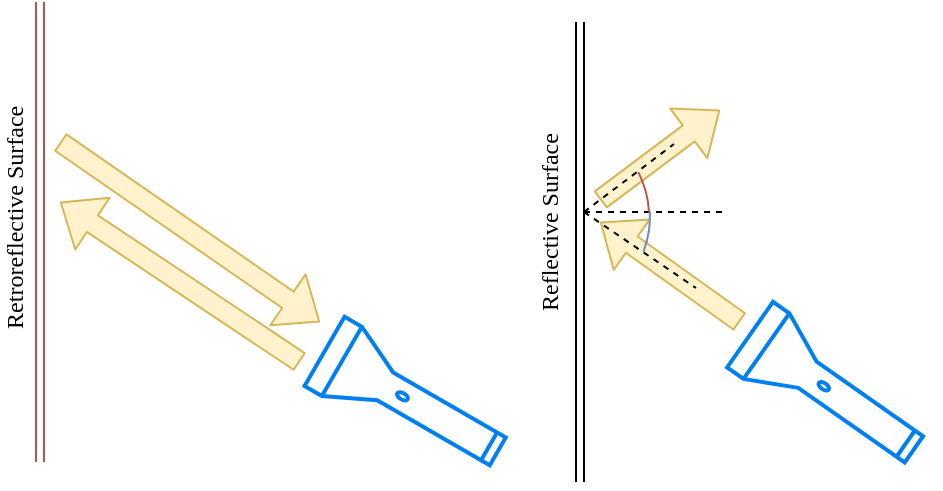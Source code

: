 <mxfile version="12.6.5" type="device"><diagram id="zwuFPUKYyRiA6btPAQWE" name="Page-1"><mxGraphModel dx="907" dy="680" grid="1" gridSize="10" guides="1" tooltips="1" connect="1" arrows="1" fold="1" page="1" pageScale="1" pageWidth="850" pageHeight="1100" math="0" shadow="0"><root><mxCell id="0"/><mxCell id="1" parent="0"/><mxCell id="6O95Zi3KhdbdeAMhjbkB-1" value="" style="html=1;verticalLabelPosition=bottom;align=center;labelBackgroundColor=#ffffff;verticalAlign=top;strokeWidth=2;strokeColor=#0080F0;shadow=0;dashed=0;shape=mxgraph.ios7.icons.flashlight;rotation=-60;fontFamily=Verdana;" parent="1" vertex="1"><mxGeometry x="295.58" y="349.67" width="40" height="100" as="geometry"/></mxCell><mxCell id="6O95Zi3KhdbdeAMhjbkB-2" value="" style="shape=link;html=1;fillColor=#f8cecc;strokeColor=#b85450;fontFamily=Verdana;" parent="1" edge="1"><mxGeometry width="50" height="50" relative="1" as="geometry"><mxPoint x="130" y="430" as="sourcePoint"/><mxPoint x="130" y="200" as="targetPoint"/></mxGeometry></mxCell><mxCell id="6O95Zi3KhdbdeAMhjbkB-10" value="Retroreflective Surface" style="text;html=1;align=center;verticalAlign=middle;resizable=0;points=[];labelBackgroundColor=#ffffff;horizontal=0;fontFamily=Verdana;" parent="6O95Zi3KhdbdeAMhjbkB-2" vertex="1" connectable="0"><mxGeometry x="-0.116" y="2" relative="1" as="geometry"><mxPoint x="-11" y="-20.33" as="offset"/></mxGeometry></mxCell><mxCell id="6O95Zi3KhdbdeAMhjbkB-4" value="" style="shape=flexArrow;endArrow=classic;html=1;fillColor=#fff2cc;strokeColor=#d6b656;fontFamily=Verdana;" parent="1" edge="1"><mxGeometry width="50" height="50" relative="1" as="geometry"><mxPoint x="260" y="380" as="sourcePoint"/><mxPoint x="140" y="300" as="targetPoint"/></mxGeometry></mxCell><mxCell id="6O95Zi3KhdbdeAMhjbkB-5" value="" style="shape=flexArrow;endArrow=classic;html=1;fillColor=#fff2cc;strokeColor=#d6b656;fontFamily=Verdana;" parent="1" edge="1"><mxGeometry width="50" height="50" relative="1" as="geometry"><mxPoint x="140" y="270" as="sourcePoint"/><mxPoint x="270" y="360" as="targetPoint"/></mxGeometry></mxCell><mxCell id="6O95Zi3KhdbdeAMhjbkB-6" value="" style="html=1;verticalLabelPosition=bottom;align=center;labelBackgroundColor=#ffffff;verticalAlign=top;strokeWidth=2;strokeColor=#0080F0;shadow=0;dashed=0;shape=mxgraph.ios7.icons.flashlight;rotation=-55;fontFamily=Verdana;" parent="1" vertex="1"><mxGeometry x="506" y="345" width="40" height="100" as="geometry"/></mxCell><mxCell id="6O95Zi3KhdbdeAMhjbkB-7" value="" style="shape=link;html=1;fontFamily=Verdana;" parent="1" edge="1"><mxGeometry width="50" height="50" relative="1" as="geometry"><mxPoint x="400" y="440" as="sourcePoint"/><mxPoint x="400" y="210" as="targetPoint"/></mxGeometry></mxCell><mxCell id="6O95Zi3KhdbdeAMhjbkB-11" value="Reflective Surface" style="text;html=1;align=center;verticalAlign=middle;resizable=0;points=[];labelBackgroundColor=#ffffff;horizontal=0;fontFamily=Verdana;" parent="6O95Zi3KhdbdeAMhjbkB-7" vertex="1" connectable="0"><mxGeometry x="0.054" y="-1" relative="1" as="geometry"><mxPoint x="-16.42" y="-8.05" as="offset"/></mxGeometry></mxCell><mxCell id="6O95Zi3KhdbdeAMhjbkB-8" value="" style="shape=flexArrow;endArrow=classic;html=1;fillColor=#fff2cc;strokeColor=#d6b656;fontFamily=Verdana;" parent="1" edge="1"><mxGeometry width="50" height="50" relative="1" as="geometry"><mxPoint x="480" y="360" as="sourcePoint"/><mxPoint x="410" y="310" as="targetPoint"/></mxGeometry></mxCell><mxCell id="6O95Zi3KhdbdeAMhjbkB-9" value="" style="shape=flexArrow;endArrow=classic;html=1;fillColor=#fff2cc;strokeColor=#d6b656;fontFamily=Verdana;" parent="1" edge="1"><mxGeometry width="50" height="50" relative="1" as="geometry"><mxPoint x="410" y="299" as="sourcePoint"/><mxPoint x="470" y="254" as="targetPoint"/></mxGeometry></mxCell><mxCell id="6O95Zi3KhdbdeAMhjbkB-13" value="" style="endArrow=none;dashed=1;html=1;fontFamily=Verdana;" parent="1" edge="1"><mxGeometry width="50" height="50" relative="1" as="geometry"><mxPoint x="402" y="305" as="sourcePoint"/><mxPoint x="472" y="305" as="targetPoint"/></mxGeometry></mxCell><mxCell id="6O95Zi3KhdbdeAMhjbkB-14" value="" style="endArrow=none;dashed=1;html=1;fontFamily=Verdana;" parent="1" edge="1"><mxGeometry width="50" height="50" relative="1" as="geometry"><mxPoint x="402" y="305" as="sourcePoint"/><mxPoint x="447" y="271" as="targetPoint"/></mxGeometry></mxCell><mxCell id="6O95Zi3KhdbdeAMhjbkB-15" value="" style="endArrow=none;dashed=1;html=1;fontFamily=Verdana;" parent="1" edge="1"><mxGeometry width="50" height="50" relative="1" as="geometry"><mxPoint x="402" y="305" as="sourcePoint"/><mxPoint x="458" y="343" as="targetPoint"/></mxGeometry></mxCell><mxCell id="6O95Zi3KhdbdeAMhjbkB-21" value="" style="verticalLabelPosition=bottom;verticalAlign=top;html=1;shape=mxgraph.basic.arc;startAngle=0.242;endAngle=0.308;fillColor=#dae8fc;strokeColor=#6c8ebf;fontFamily=Verdana;" parent="1" vertex="1"><mxGeometry x="335" y="257" width="100" height="100" as="geometry"/></mxCell><mxCell id="6O95Zi3KhdbdeAMhjbkB-23" value="" style="verticalLabelPosition=bottom;verticalAlign=top;html=1;shape=mxgraph.basic.arc;startAngle=0.242;endAngle=0.308;rotation=-24;fillColor=#f8cecc;strokeColor=#b85450;fontFamily=Verdana;" parent="1" vertex="1"><mxGeometry x="334.58" y="257.67" width="100" height="100" as="geometry"/></mxCell></root></mxGraphModel></diagram></mxfile>